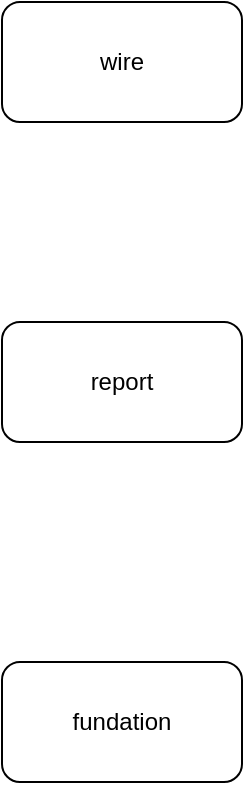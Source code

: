 <mxfile version="10.6.5" type="github"><diagram id="ypz6Xuimb1jiScspZ5qe" name="Page-1"><mxGraphModel dx="1010" dy="551" grid="1" gridSize="10" guides="1" tooltips="1" connect="1" arrows="1" fold="1" page="1" pageScale="1" pageWidth="827" pageHeight="1169" math="0" shadow="0"><root><mxCell id="0"/><mxCell id="1" parent="0"/><mxCell id="9JtC0aN5NskKyF0652P6-1" value="wire" style="rounded=1;whiteSpace=wrap;html=1;" vertex="1" parent="1"><mxGeometry x="40" y="100" width="120" height="60" as="geometry"/></mxCell><mxCell id="9JtC0aN5NskKyF0652P6-2" value="report&lt;br&gt;" style="rounded=1;whiteSpace=wrap;html=1;" vertex="1" parent="1"><mxGeometry x="40" y="260" width="120" height="60" as="geometry"/></mxCell><mxCell id="9JtC0aN5NskKyF0652P6-3" value="fundation" style="rounded=1;whiteSpace=wrap;html=1;" vertex="1" parent="1"><mxGeometry x="40" y="430" width="120" height="60" as="geometry"/></mxCell></root></mxGraphModel></diagram></mxfile>
